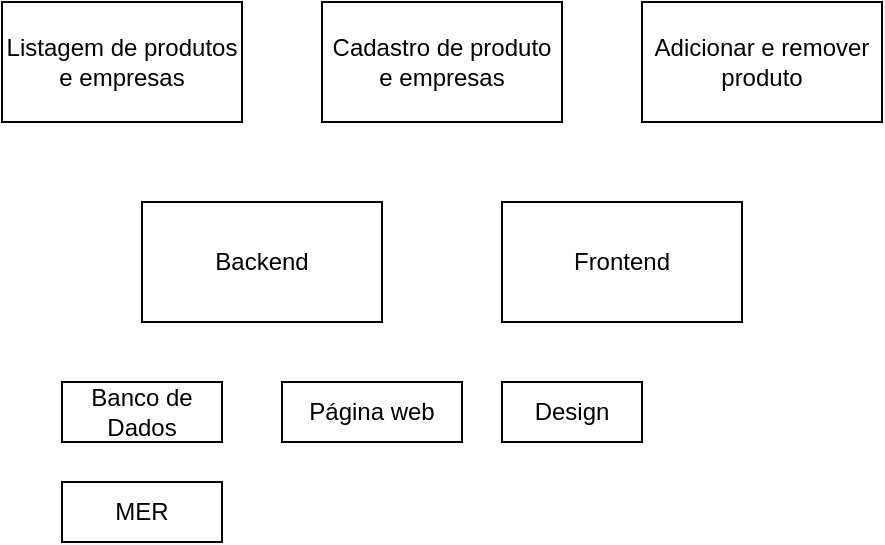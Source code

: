 <mxfile version="15.2.9" type="github">
  <diagram id="J7Mrwehd_0Bz9LHGGrBG" name="Page-1">
    <mxGraphModel dx="796" dy="451" grid="1" gridSize="10" guides="1" tooltips="1" connect="1" arrows="1" fold="1" page="1" pageScale="1" pageWidth="850" pageHeight="1100" math="0" shadow="0">
      <root>
        <mxCell id="0" />
        <mxCell id="1" parent="0" />
        <mxCell id="f6QY6tBFN9vrhc-_EUVW-1" value="Listagem de produtos e empresas" style="rounded=0;whiteSpace=wrap;html=1;" vertex="1" parent="1">
          <mxGeometry x="70" y="80" width="120" height="60" as="geometry" />
        </mxCell>
        <mxCell id="f6QY6tBFN9vrhc-_EUVW-2" value="Backend" style="rounded=0;whiteSpace=wrap;html=1;" vertex="1" parent="1">
          <mxGeometry x="140" y="180" width="120" height="60" as="geometry" />
        </mxCell>
        <mxCell id="f6QY6tBFN9vrhc-_EUVW-3" value="Frontend" style="rounded=0;whiteSpace=wrap;html=1;" vertex="1" parent="1">
          <mxGeometry x="320" y="180" width="120" height="60" as="geometry" />
        </mxCell>
        <mxCell id="f6QY6tBFN9vrhc-_EUVW-4" value="Banco de Dados" style="rounded=0;whiteSpace=wrap;html=1;" vertex="1" parent="1">
          <mxGeometry x="100" y="270" width="80" height="30" as="geometry" />
        </mxCell>
        <mxCell id="f6QY6tBFN9vrhc-_EUVW-5" value="Página web" style="rounded=0;whiteSpace=wrap;html=1;" vertex="1" parent="1">
          <mxGeometry x="210" y="270" width="90" height="30" as="geometry" />
        </mxCell>
        <mxCell id="f6QY6tBFN9vrhc-_EUVW-6" value="Design" style="rounded=0;whiteSpace=wrap;html=1;" vertex="1" parent="1">
          <mxGeometry x="320" y="270" width="70" height="30" as="geometry" />
        </mxCell>
        <mxCell id="f6QY6tBFN9vrhc-_EUVW-8" value="Cadastro de produto e empresas" style="rounded=0;whiteSpace=wrap;html=1;" vertex="1" parent="1">
          <mxGeometry x="230" y="80" width="120" height="60" as="geometry" />
        </mxCell>
        <mxCell id="f6QY6tBFN9vrhc-_EUVW-9" value="Adicionar e remover produto" style="rounded=0;whiteSpace=wrap;html=1;" vertex="1" parent="1">
          <mxGeometry x="390" y="80" width="120" height="60" as="geometry" />
        </mxCell>
        <mxCell id="f6QY6tBFN9vrhc-_EUVW-11" value="MER" style="rounded=0;whiteSpace=wrap;html=1;" vertex="1" parent="1">
          <mxGeometry x="100" y="320" width="80" height="30" as="geometry" />
        </mxCell>
      </root>
    </mxGraphModel>
  </diagram>
</mxfile>
